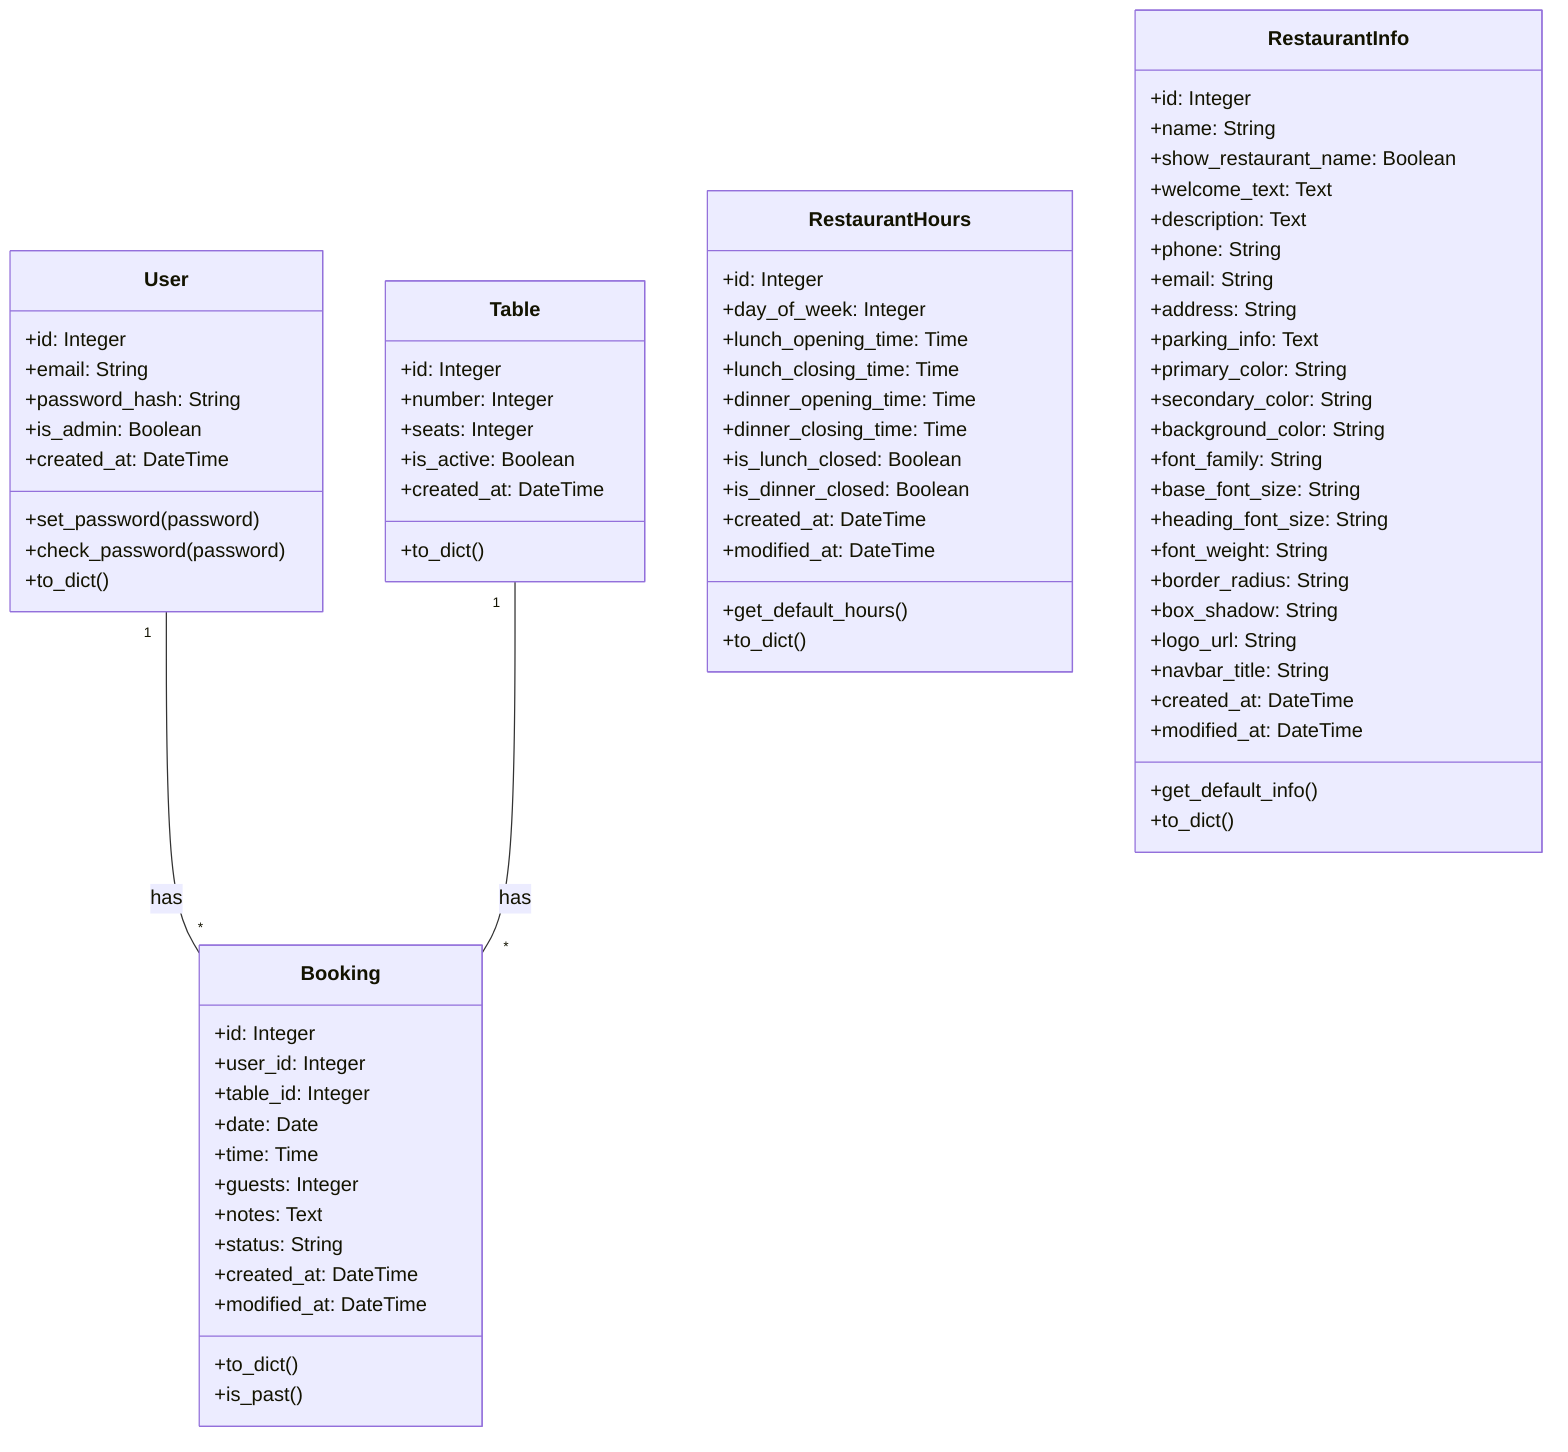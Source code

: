 classDiagram
    class User {
        +id: Integer
        +email: String
        +password_hash: String
        +is_admin: Boolean
        +created_at: DateTime
        +set_password(password)
        +check_password(password)
        +to_dict()
    }

    class Table {
        +id: Integer
        +number: Integer
        +seats: Integer
        +is_active: Boolean
        +created_at: DateTime
        +to_dict()
    }

    class Booking {
        +id: Integer
        +user_id: Integer
        +table_id: Integer
        +date: Date
        +time: Time
        +guests: Integer
        +notes: Text
        +status: String
        +created_at: DateTime
        +modified_at: DateTime
        +to_dict()
        +is_past()
    }

    class RestaurantHours {
        +id: Integer
        +day_of_week: Integer
        +lunch_opening_time: Time
        +lunch_closing_time: Time
        +dinner_opening_time: Time
        +dinner_closing_time: Time
        +is_lunch_closed: Boolean
        +is_dinner_closed: Boolean
        +created_at: DateTime
        +modified_at: DateTime
        +get_default_hours()
        +to_dict()
    }

    class RestaurantInfo {
        +id: Integer
        +name: String
        +show_restaurant_name: Boolean
        +welcome_text: Text
        +description: Text
        +phone: String
        +email: String
        +address: String
        +parking_info: Text
        +primary_color: String
        +secondary_color: String
        +background_color: String
        +font_family: String
        +base_font_size: String
        +heading_font_size: String
        +font_weight: String
        +border_radius: String
        +box_shadow: String
        +logo_url: String
        +navbar_title: String
        +created_at: DateTime
        +modified_at: DateTime
        +get_default_info()
        +to_dict()
    }

    User "1" -- "*" Booking : has
    Table "1" -- "*" Booking : has